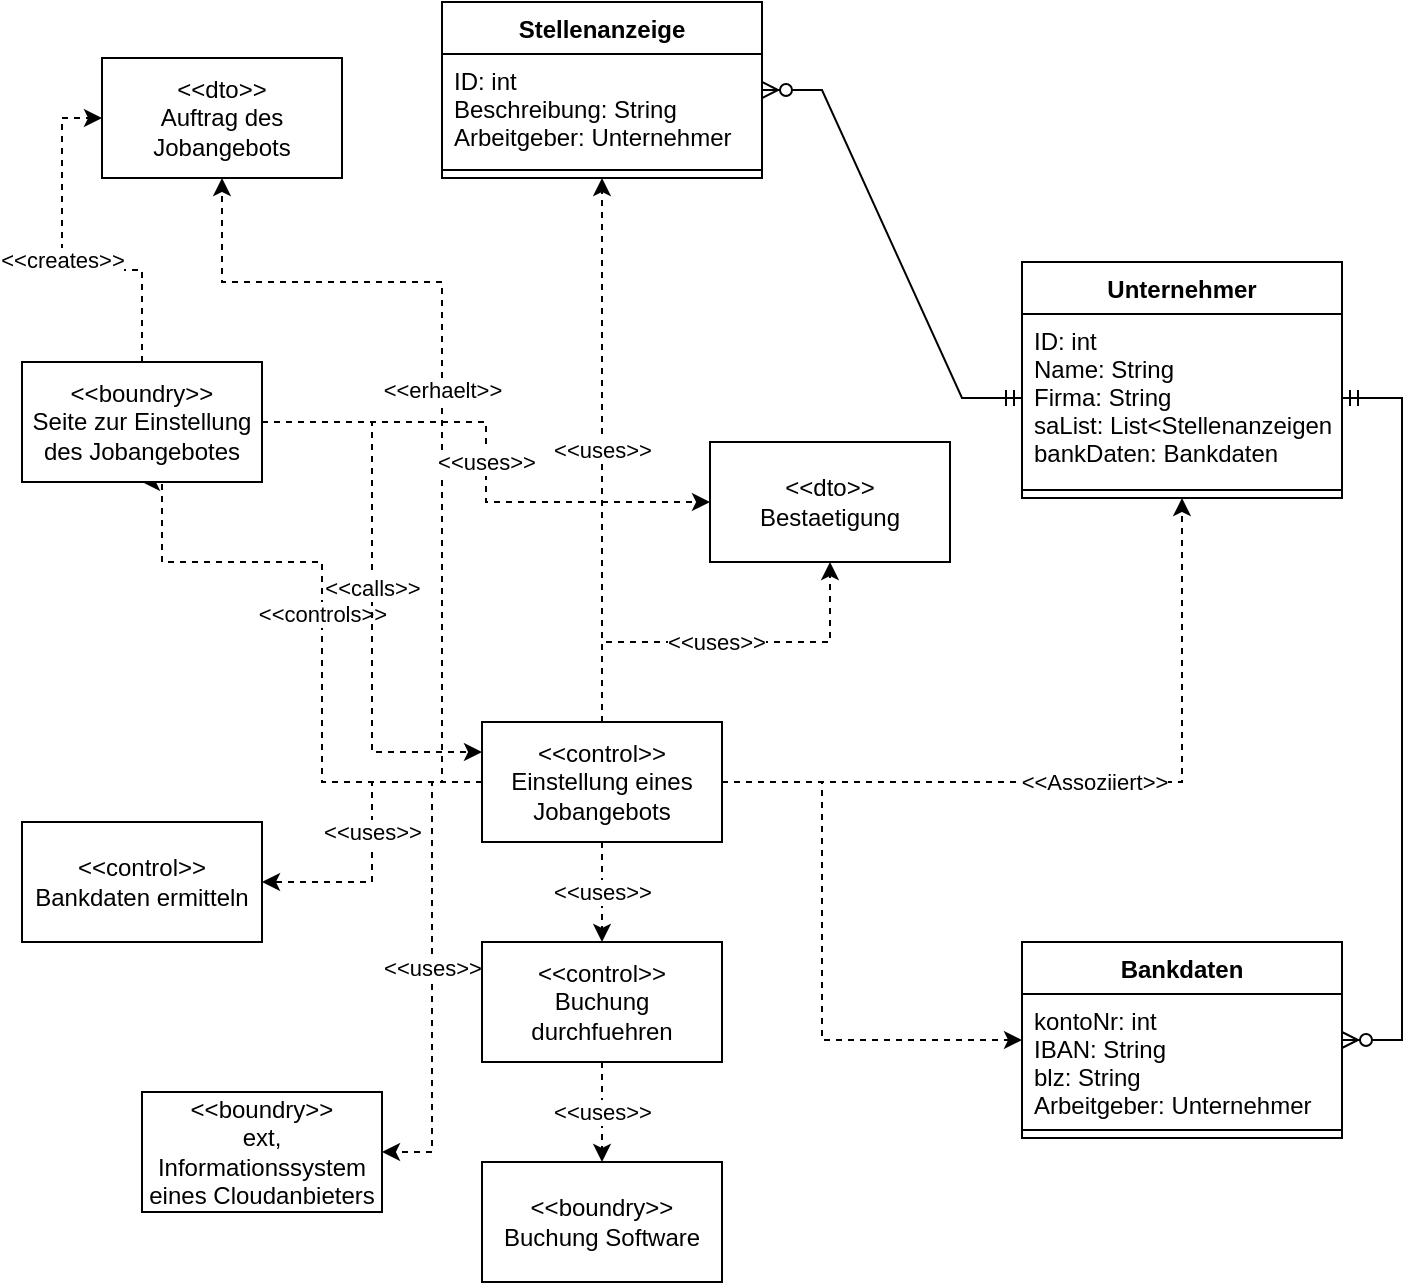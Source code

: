 <mxfile version="15.8.8" type="device"><diagram id="ysmaefk0EIARG55EHLaq" name="Page-1"><mxGraphModel dx="1381" dy="774" grid="1" gridSize="10" guides="1" tooltips="1" connect="1" arrows="1" fold="1" page="1" pageScale="1" pageWidth="827" pageHeight="1169" math="0" shadow="0"><root><mxCell id="0"/><mxCell id="1" parent="0"/><mxCell id="r47M5wSsneIwAWmnM_FA-1" value="Unternehmer" style="swimlane;fontStyle=1;align=center;verticalAlign=top;childLayout=stackLayout;horizontal=1;startSize=26;horizontalStack=0;resizeParent=1;resizeParentMax=0;resizeLast=0;collapsible=1;marginBottom=0;" parent="1" vertex="1"><mxGeometry x="510" y="170" width="160" height="118" as="geometry"/></mxCell><mxCell id="r47M5wSsneIwAWmnM_FA-2" value="ID: int&#10;Name: String&#10;Firma: String&#10;saList: List&lt;Stellenanzeigen&gt;&#10;bankDaten: Bankdaten" style="text;strokeColor=none;fillColor=none;align=left;verticalAlign=top;spacingLeft=4;spacingRight=4;overflow=hidden;rotatable=0;points=[[0,0.5],[1,0.5]];portConstraint=eastwest;" parent="r47M5wSsneIwAWmnM_FA-1" vertex="1"><mxGeometry y="26" width="160" height="84" as="geometry"/></mxCell><mxCell id="r47M5wSsneIwAWmnM_FA-3" value="" style="line;strokeWidth=1;fillColor=none;align=left;verticalAlign=middle;spacingTop=-1;spacingLeft=3;spacingRight=3;rotatable=0;labelPosition=right;points=[];portConstraint=eastwest;fontStyle=4" parent="r47M5wSsneIwAWmnM_FA-1" vertex="1"><mxGeometry y="110" width="160" height="8" as="geometry"/></mxCell><mxCell id="r47M5wSsneIwAWmnM_FA-5" value="Bankdaten" style="swimlane;fontStyle=1;align=center;verticalAlign=top;childLayout=stackLayout;horizontal=1;startSize=26;horizontalStack=0;resizeParent=1;resizeParentMax=0;resizeLast=0;collapsible=1;marginBottom=0;" parent="1" vertex="1"><mxGeometry x="510" y="510" width="160" height="98" as="geometry"/></mxCell><mxCell id="r47M5wSsneIwAWmnM_FA-6" value="kontoNr: int&#10;IBAN: String&#10;blz: String&#10;Arbeitgeber: Unternehmer" style="text;strokeColor=none;fillColor=none;align=left;verticalAlign=top;spacingLeft=4;spacingRight=4;overflow=hidden;rotatable=0;points=[[0,0.5],[1,0.5]];portConstraint=eastwest;" parent="r47M5wSsneIwAWmnM_FA-5" vertex="1"><mxGeometry y="26" width="160" height="64" as="geometry"/></mxCell><mxCell id="r47M5wSsneIwAWmnM_FA-7" value="" style="line;strokeWidth=1;fillColor=none;align=left;verticalAlign=middle;spacingTop=-1;spacingLeft=3;spacingRight=3;rotatable=0;labelPosition=right;points=[];portConstraint=eastwest;" parent="r47M5wSsneIwAWmnM_FA-5" vertex="1"><mxGeometry y="90" width="160" height="8" as="geometry"/></mxCell><mxCell id="r47M5wSsneIwAWmnM_FA-9" value="Stellenanzeige" style="swimlane;fontStyle=1;align=center;verticalAlign=top;childLayout=stackLayout;horizontal=1;startSize=26;horizontalStack=0;resizeParent=1;resizeParentMax=0;resizeLast=0;collapsible=1;marginBottom=0;" parent="1" vertex="1"><mxGeometry x="220" y="40" width="160" height="88" as="geometry"/></mxCell><mxCell id="r47M5wSsneIwAWmnM_FA-10" value="ID: int&#10;Beschreibung: String&#10;Arbeitgeber: Unternehmer" style="text;strokeColor=none;fillColor=none;align=left;verticalAlign=top;spacingLeft=4;spacingRight=4;overflow=hidden;rotatable=0;points=[[0,0.5],[1,0.5]];portConstraint=eastwest;" parent="r47M5wSsneIwAWmnM_FA-9" vertex="1"><mxGeometry y="26" width="160" height="54" as="geometry"/></mxCell><mxCell id="r47M5wSsneIwAWmnM_FA-11" value="" style="line;strokeWidth=1;fillColor=none;align=left;verticalAlign=middle;spacingTop=-1;spacingLeft=3;spacingRight=3;rotatable=0;labelPosition=right;points=[];portConstraint=eastwest;" parent="r47M5wSsneIwAWmnM_FA-9" vertex="1"><mxGeometry y="80" width="160" height="8" as="geometry"/></mxCell><mxCell id="r47M5wSsneIwAWmnM_FA-21" value="" style="edgeStyle=entityRelationEdgeStyle;fontSize=12;html=1;endArrow=ERzeroToMany;startArrow=ERmandOne;rounded=0;exitX=1;exitY=0.5;exitDx=0;exitDy=0;" parent="1" source="r47M5wSsneIwAWmnM_FA-2" target="r47M5wSsneIwAWmnM_FA-5" edge="1"><mxGeometry width="100" height="100" relative="1" as="geometry"><mxPoint x="280" y="340" as="sourcePoint"/><mxPoint x="380" y="240" as="targetPoint"/></mxGeometry></mxCell><mxCell id="r47M5wSsneIwAWmnM_FA-22" value="" style="edgeStyle=entityRelationEdgeStyle;fontSize=12;html=1;endArrow=ERzeroToMany;startArrow=ERmandOne;rounded=0;exitX=0;exitY=0.5;exitDx=0;exitDy=0;" parent="1" source="r47M5wSsneIwAWmnM_FA-2" target="r47M5wSsneIwAWmnM_FA-9" edge="1"><mxGeometry width="100" height="100" relative="1" as="geometry"><mxPoint x="320" y="300" as="sourcePoint"/><mxPoint x="430" y="300" as="targetPoint"/></mxGeometry></mxCell><mxCell id="r47M5wSsneIwAWmnM_FA-30" value="&amp;lt;&amp;lt;uses&amp;gt;&amp;gt;" style="edgeStyle=orthogonalEdgeStyle;rounded=0;orthogonalLoop=1;jettySize=auto;html=1;dashed=1;" parent="1" source="r47M5wSsneIwAWmnM_FA-23" target="r47M5wSsneIwAWmnM_FA-9" edge="1"><mxGeometry relative="1" as="geometry"/></mxCell><mxCell id="r47M5wSsneIwAWmnM_FA-36" value="&amp;lt;&amp;lt;uses&amp;gt;&amp;gt;" style="edgeStyle=orthogonalEdgeStyle;rounded=0;orthogonalLoop=1;jettySize=auto;html=1;entryX=0.5;entryY=0;entryDx=0;entryDy=0;dashed=1;" parent="1" source="r47M5wSsneIwAWmnM_FA-23" target="r47M5wSsneIwAWmnM_FA-35" edge="1"><mxGeometry relative="1" as="geometry"/></mxCell><mxCell id="r47M5wSsneIwAWmnM_FA-37" value="&amp;lt;&amp;lt;uses&amp;gt;&amp;gt;" style="edgeStyle=orthogonalEdgeStyle;rounded=0;orthogonalLoop=1;jettySize=auto;html=1;entryX=1;entryY=0.5;entryDx=0;entryDy=0;dashed=1;" parent="1" source="r47M5wSsneIwAWmnM_FA-23" target="r47M5wSsneIwAWmnM_FA-33" edge="1"><mxGeometry relative="1" as="geometry"/></mxCell><mxCell id="r47M5wSsneIwAWmnM_FA-40" value="&amp;lt;&amp;lt;Assoziiert&amp;gt;&amp;gt;" style="edgeStyle=orthogonalEdgeStyle;rounded=0;orthogonalLoop=1;jettySize=auto;html=1;dashed=1;" parent="1" source="r47M5wSsneIwAWmnM_FA-23" target="r47M5wSsneIwAWmnM_FA-1" edge="1"><mxGeometry relative="1" as="geometry"/></mxCell><mxCell id="r47M5wSsneIwAWmnM_FA-47" style="edgeStyle=orthogonalEdgeStyle;rounded=0;orthogonalLoop=1;jettySize=auto;html=1;dashed=1;" parent="1" source="r47M5wSsneIwAWmnM_FA-23" target="r47M5wSsneIwAWmnM_FA-5" edge="1"><mxGeometry relative="1" as="geometry"><Array as="points"><mxPoint x="410" y="430"/><mxPoint x="410" y="559"/></Array></mxGeometry></mxCell><mxCell id="n3TMIEClAEmMtclf-N-0-9" value="&amp;lt;&amp;lt;uses&amp;gt;&amp;gt;" style="edgeStyle=orthogonalEdgeStyle;rounded=0;orthogonalLoop=1;jettySize=auto;html=1;entryX=0.5;entryY=1;entryDx=0;entryDy=0;dashed=1;" edge="1" parent="1" source="r47M5wSsneIwAWmnM_FA-23" target="n3TMIEClAEmMtclf-N-0-7"><mxGeometry relative="1" as="geometry"/></mxCell><mxCell id="n3TMIEClAEmMtclf-N-0-10" value="&amp;lt;&amp;lt;erhaelt&amp;gt;&amp;gt;" style="edgeStyle=orthogonalEdgeStyle;rounded=0;orthogonalLoop=1;jettySize=auto;html=1;entryX=0.5;entryY=1;entryDx=0;entryDy=0;dashed=1;" edge="1" parent="1" source="r47M5wSsneIwAWmnM_FA-23" target="n3TMIEClAEmMtclf-N-0-8"><mxGeometry relative="1" as="geometry"><Array as="points"><mxPoint x="220" y="430"/><mxPoint x="220" y="180"/><mxPoint x="110" y="180"/></Array></mxGeometry></mxCell><mxCell id="n3TMIEClAEmMtclf-N-0-11" value="&amp;lt;&amp;lt;uses&amp;gt;&amp;gt;" style="edgeStyle=orthogonalEdgeStyle;rounded=0;orthogonalLoop=1;jettySize=auto;html=1;entryX=1;entryY=0.5;entryDx=0;entryDy=0;dashed=1;" edge="1" parent="1" source="r47M5wSsneIwAWmnM_FA-23" target="n3TMIEClAEmMtclf-N-0-5"><mxGeometry relative="1" as="geometry"/></mxCell><mxCell id="n3TMIEClAEmMtclf-N-0-13" style="edgeStyle=orthogonalEdgeStyle;rounded=0;orthogonalLoop=1;jettySize=auto;html=1;entryX=0.5;entryY=1;entryDx=0;entryDy=0;dashed=1;" edge="1" parent="1" source="r47M5wSsneIwAWmnM_FA-23" target="n3TMIEClAEmMtclf-N-0-12"><mxGeometry relative="1" as="geometry"><Array as="points"><mxPoint x="160" y="430"/><mxPoint x="160" y="320"/><mxPoint x="80" y="320"/></Array></mxGeometry></mxCell><mxCell id="n3TMIEClAEmMtclf-N-0-14" value="&amp;lt;&amp;lt;controls&amp;gt;&amp;gt;" style="edgeLabel;html=1;align=center;verticalAlign=middle;resizable=0;points=[];" vertex="1" connectable="0" parent="n3TMIEClAEmMtclf-N-0-13"><mxGeometry x="0.113" relative="1" as="geometry"><mxPoint y="14" as="offset"/></mxGeometry></mxCell><mxCell id="r47M5wSsneIwAWmnM_FA-23" value="&amp;lt;&amp;lt;control&amp;gt;&amp;gt;&lt;br&gt;Einstellung eines Jobangebots" style="rounded=0;whiteSpace=wrap;html=1;" parent="1" vertex="1"><mxGeometry x="240" y="400" width="120" height="60" as="geometry"/></mxCell><mxCell id="r47M5wSsneIwAWmnM_FA-33" value="&amp;lt;&amp;lt;control&amp;gt;&amp;gt;&lt;br&gt;Bankdaten ermitteln" style="rounded=0;whiteSpace=wrap;html=1;" parent="1" vertex="1"><mxGeometry x="10" y="450" width="120" height="60" as="geometry"/></mxCell><mxCell id="r47M5wSsneIwAWmnM_FA-39" value="&amp;lt;&amp;lt;uses&amp;gt;&amp;gt;" style="edgeStyle=orthogonalEdgeStyle;rounded=0;orthogonalLoop=1;jettySize=auto;html=1;entryX=0.5;entryY=0;entryDx=0;entryDy=0;dashed=1;" parent="1" source="r47M5wSsneIwAWmnM_FA-35" target="r47M5wSsneIwAWmnM_FA-38" edge="1"><mxGeometry relative="1" as="geometry"/></mxCell><mxCell id="r47M5wSsneIwAWmnM_FA-35" value="&amp;lt;&amp;lt;control&amp;gt;&amp;gt;&lt;br&gt;Buchung durchfuehren" style="rounded=0;whiteSpace=wrap;html=1;" parent="1" vertex="1"><mxGeometry x="240" y="510" width="120" height="60" as="geometry"/></mxCell><mxCell id="r47M5wSsneIwAWmnM_FA-38" value="&amp;lt;&amp;lt;boundry&amp;gt;&amp;gt;&lt;br&gt;Buchung Software" style="rounded=0;whiteSpace=wrap;html=1;" parent="1" vertex="1"><mxGeometry x="240" y="620" width="120" height="60" as="geometry"/></mxCell><mxCell id="n3TMIEClAEmMtclf-N-0-5" value="&amp;lt;&amp;lt;boundry&amp;gt;&amp;gt;&lt;br&gt;ext, Informationssystem eines Cloudanbieters" style="rounded=0;whiteSpace=wrap;html=1;" vertex="1" parent="1"><mxGeometry x="70" y="585" width="120" height="60" as="geometry"/></mxCell><mxCell id="n3TMIEClAEmMtclf-N-0-7" value="&amp;lt;&amp;lt;dto&amp;gt;&amp;gt;&lt;br&gt;Bestaetigung" style="rounded=0;whiteSpace=wrap;html=1;" vertex="1" parent="1"><mxGeometry x="354" y="260" width="120" height="60" as="geometry"/></mxCell><mxCell id="n3TMIEClAEmMtclf-N-0-8" value="&amp;lt;&amp;lt;dto&amp;gt;&amp;gt;&lt;br&gt;Auftrag des Jobangebots" style="rounded=0;whiteSpace=wrap;html=1;" vertex="1" parent="1"><mxGeometry x="50" y="68" width="120" height="60" as="geometry"/></mxCell><mxCell id="n3TMIEClAEmMtclf-N-0-15" value="&amp;lt;&amp;lt;uses&amp;gt;&amp;gt;" style="edgeStyle=orthogonalEdgeStyle;rounded=0;orthogonalLoop=1;jettySize=auto;html=1;entryX=0;entryY=0.5;entryDx=0;entryDy=0;dashed=1;" edge="1" parent="1" source="n3TMIEClAEmMtclf-N-0-12" target="n3TMIEClAEmMtclf-N-0-7"><mxGeometry relative="1" as="geometry"/></mxCell><mxCell id="n3TMIEClAEmMtclf-N-0-16" value="&amp;lt;&amp;lt;calls&amp;gt;&amp;gt;" style="edgeStyle=orthogonalEdgeStyle;rounded=0;orthogonalLoop=1;jettySize=auto;html=1;entryX=0;entryY=0.25;entryDx=0;entryDy=0;dashed=1;" edge="1" parent="1" source="n3TMIEClAEmMtclf-N-0-12" target="r47M5wSsneIwAWmnM_FA-23"><mxGeometry relative="1" as="geometry"/></mxCell><mxCell id="n3TMIEClAEmMtclf-N-0-17" value="&amp;lt;&amp;lt;creates&amp;gt;&amp;gt;" style="edgeStyle=orthogonalEdgeStyle;rounded=0;orthogonalLoop=1;jettySize=auto;html=1;entryX=0;entryY=0.5;entryDx=0;entryDy=0;dashed=1;" edge="1" parent="1" source="n3TMIEClAEmMtclf-N-0-12" target="n3TMIEClAEmMtclf-N-0-8"><mxGeometry relative="1" as="geometry"/></mxCell><mxCell id="n3TMIEClAEmMtclf-N-0-12" value="&amp;lt;&amp;lt;boundry&amp;gt;&amp;gt;&lt;br&gt;Seite zur Einstellung des Jobangebotes" style="rounded=0;whiteSpace=wrap;html=1;" vertex="1" parent="1"><mxGeometry x="10" y="220" width="120" height="60" as="geometry"/></mxCell></root></mxGraphModel></diagram></mxfile>